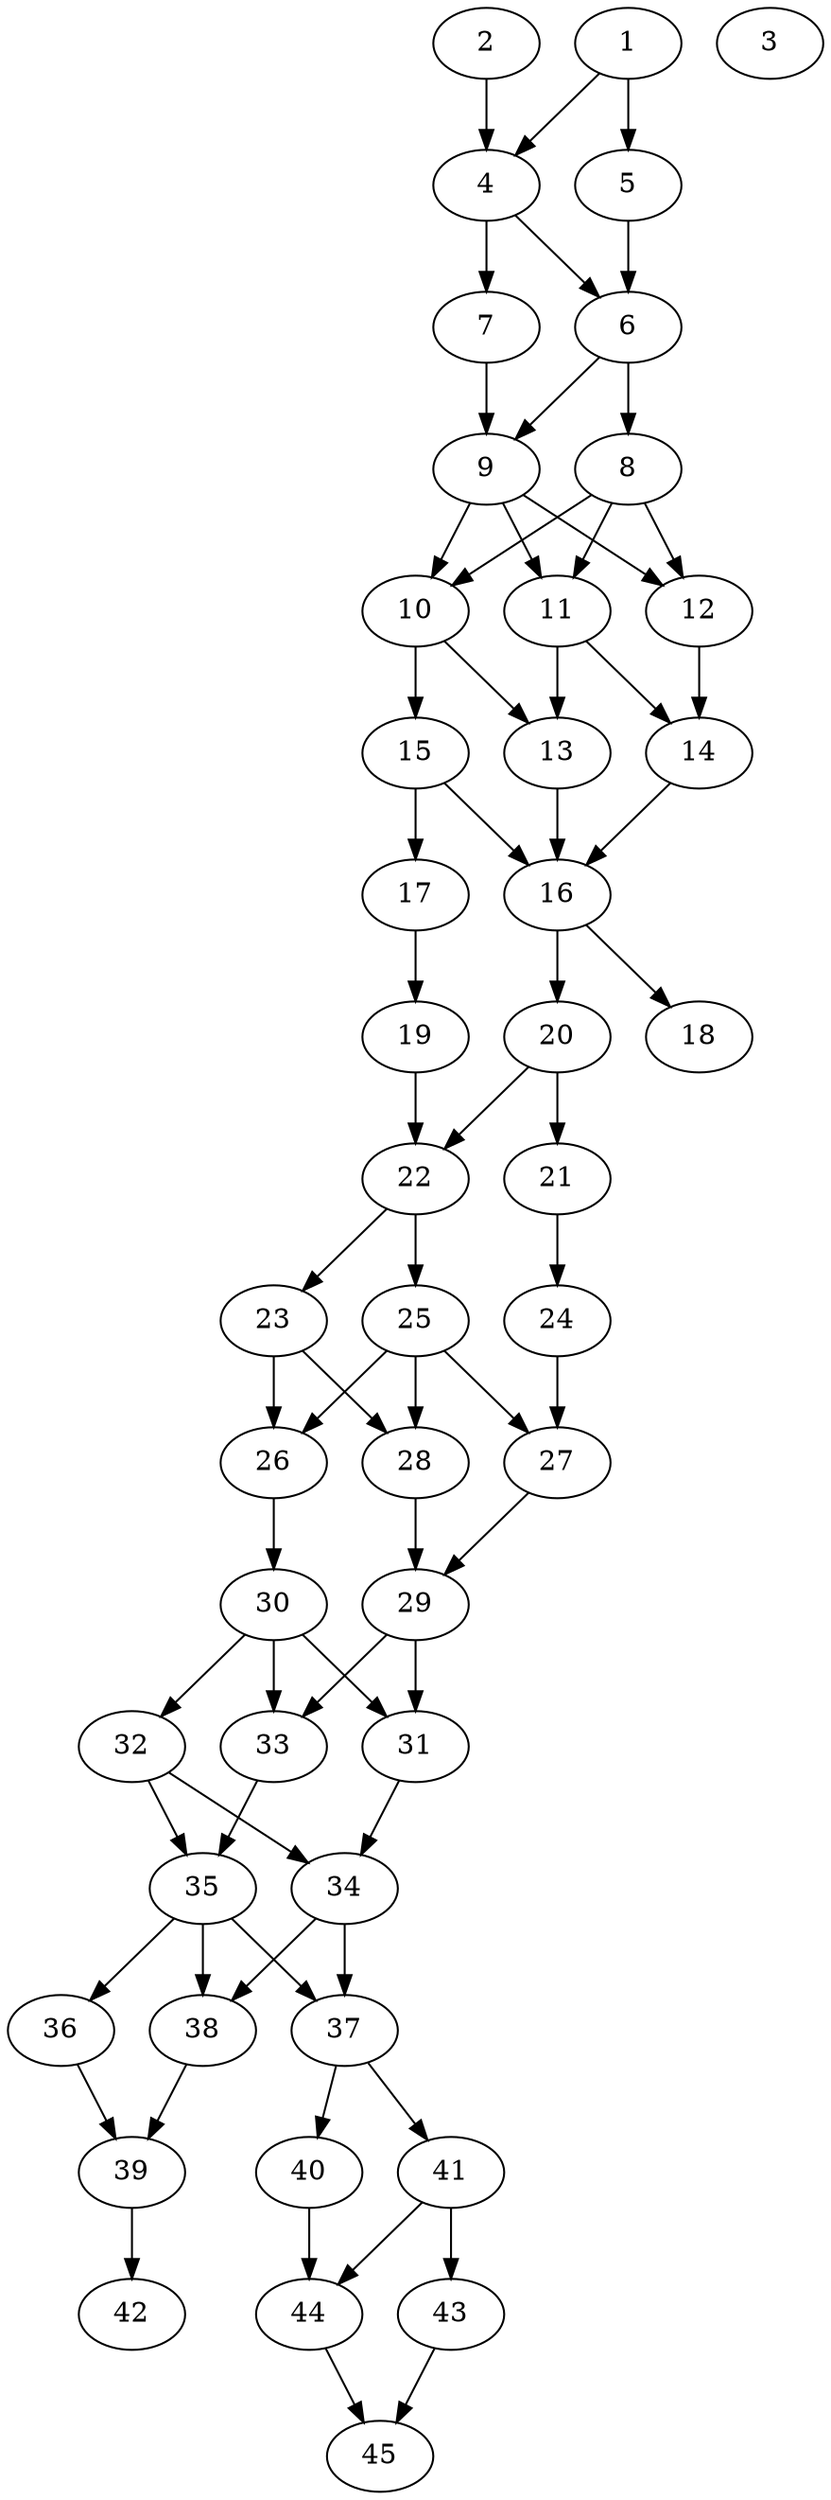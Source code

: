 // DAG automatically generated by daggen at Thu Oct  3 14:07:24 2019
// ./daggen --dot -n 45 --ccr 0.3 --fat 0.3 --regular 0.9 --density 0.7 --mindata 5242880 --maxdata 52428800 
digraph G {
  1 [size="37297493", alpha="0.02", expect_size="11189248"] 
  1 -> 4 [size ="11189248"]
  1 -> 5 [size ="11189248"]
  2 [size="58801493", alpha="0.03", expect_size="17640448"] 
  2 -> 4 [size ="17640448"]
  3 [size="165785600", alpha="0.04", expect_size="49735680"] 
  4 [size="112541013", alpha="0.11", expect_size="33762304"] 
  4 -> 6 [size ="33762304"]
  4 -> 7 [size ="33762304"]
  5 [size="82548053", alpha="0.19", expect_size="24764416"] 
  5 -> 6 [size ="24764416"]
  6 [size="120279040", alpha="0.14", expect_size="36083712"] 
  6 -> 8 [size ="36083712"]
  6 -> 9 [size ="36083712"]
  7 [size="45503147", alpha="0.06", expect_size="13650944"] 
  7 -> 9 [size ="13650944"]
  8 [size="71809707", alpha="0.17", expect_size="21542912"] 
  8 -> 10 [size ="21542912"]
  8 -> 11 [size ="21542912"]
  8 -> 12 [size ="21542912"]
  9 [size="135021227", alpha="0.19", expect_size="40506368"] 
  9 -> 10 [size ="40506368"]
  9 -> 11 [size ="40506368"]
  9 -> 12 [size ="40506368"]
  10 [size="92692480", alpha="0.09", expect_size="27807744"] 
  10 -> 13 [size ="27807744"]
  10 -> 15 [size ="27807744"]
  11 [size="40157867", alpha="0.06", expect_size="12047360"] 
  11 -> 13 [size ="12047360"]
  11 -> 14 [size ="12047360"]
  12 [size="52425387", alpha="0.20", expect_size="15727616"] 
  12 -> 14 [size ="15727616"]
  13 [size="76093440", alpha="0.01", expect_size="22828032"] 
  13 -> 16 [size ="22828032"]
  14 [size="103932587", alpha="0.11", expect_size="31179776"] 
  14 -> 16 [size ="31179776"]
  15 [size="32242347", alpha="0.01", expect_size="9672704"] 
  15 -> 16 [size ="9672704"]
  15 -> 17 [size ="9672704"]
  16 [size="23347200", alpha="0.18", expect_size="7004160"] 
  16 -> 18 [size ="7004160"]
  16 -> 20 [size ="7004160"]
  17 [size="130952533", alpha="0.04", expect_size="39285760"] 
  17 -> 19 [size ="39285760"]
  18 [size="21319680", alpha="0.04", expect_size="6395904"] 
  19 [size="156265813", alpha="0.02", expect_size="46879744"] 
  19 -> 22 [size ="46879744"]
  20 [size="146384213", alpha="0.15", expect_size="43915264"] 
  20 -> 21 [size ="43915264"]
  20 -> 22 [size ="43915264"]
  21 [size="58770773", alpha="0.10", expect_size="17631232"] 
  21 -> 24 [size ="17631232"]
  22 [size="104311467", alpha="0.11", expect_size="31293440"] 
  22 -> 23 [size ="31293440"]
  22 -> 25 [size ="31293440"]
  23 [size="104301227", alpha="0.10", expect_size="31290368"] 
  23 -> 26 [size ="31290368"]
  23 -> 28 [size ="31290368"]
  24 [size="108663467", alpha="0.02", expect_size="32599040"] 
  24 -> 27 [size ="32599040"]
  25 [size="39212373", alpha="0.02", expect_size="11763712"] 
  25 -> 26 [size ="11763712"]
  25 -> 27 [size ="11763712"]
  25 -> 28 [size ="11763712"]
  26 [size="48930133", alpha="0.15", expect_size="14679040"] 
  26 -> 30 [size ="14679040"]
  27 [size="32559787", alpha="0.11", expect_size="9767936"] 
  27 -> 29 [size ="9767936"]
  28 [size="63945387", alpha="0.14", expect_size="19183616"] 
  28 -> 29 [size ="19183616"]
  29 [size="95911253", alpha="0.13", expect_size="28773376"] 
  29 -> 31 [size ="28773376"]
  29 -> 33 [size ="28773376"]
  30 [size="113691307", alpha="0.01", expect_size="34107392"] 
  30 -> 31 [size ="34107392"]
  30 -> 32 [size ="34107392"]
  30 -> 33 [size ="34107392"]
  31 [size="74967040", alpha="0.11", expect_size="22490112"] 
  31 -> 34 [size ="22490112"]
  32 [size="156842667", alpha="0.07", expect_size="47052800"] 
  32 -> 34 [size ="47052800"]
  32 -> 35 [size ="47052800"]
  33 [size="86074027", alpha="0.09", expect_size="25822208"] 
  33 -> 35 [size ="25822208"]
  34 [size="168260267", alpha="0.03", expect_size="50478080"] 
  34 -> 37 [size ="50478080"]
  34 -> 38 [size ="50478080"]
  35 [size="26610347", alpha="0.18", expect_size="7983104"] 
  35 -> 36 [size ="7983104"]
  35 -> 37 [size ="7983104"]
  35 -> 38 [size ="7983104"]
  36 [size="40765440", alpha="0.15", expect_size="12229632"] 
  36 -> 39 [size ="12229632"]
  37 [size="156248747", alpha="0.05", expect_size="46874624"] 
  37 -> 40 [size ="46874624"]
  37 -> 41 [size ="46874624"]
  38 [size="86514347", alpha="0.17", expect_size="25954304"] 
  38 -> 39 [size ="25954304"]
  39 [size="43182080", alpha="0.05", expect_size="12954624"] 
  39 -> 42 [size ="12954624"]
  40 [size="143800320", alpha="0.11", expect_size="43140096"] 
  40 -> 44 [size ="43140096"]
  41 [size="149012480", alpha="0.01", expect_size="44703744"] 
  41 -> 43 [size ="44703744"]
  41 -> 44 [size ="44703744"]
  42 [size="81503573", alpha="0.03", expect_size="24451072"] 
  43 [size="133509120", alpha="0.15", expect_size="40052736"] 
  43 -> 45 [size ="40052736"]
  44 [size="49076907", alpha="0.19", expect_size="14723072"] 
  44 -> 45 [size ="14723072"]
  45 [size="71949653", alpha="0.06", expect_size="21584896"] 
}

